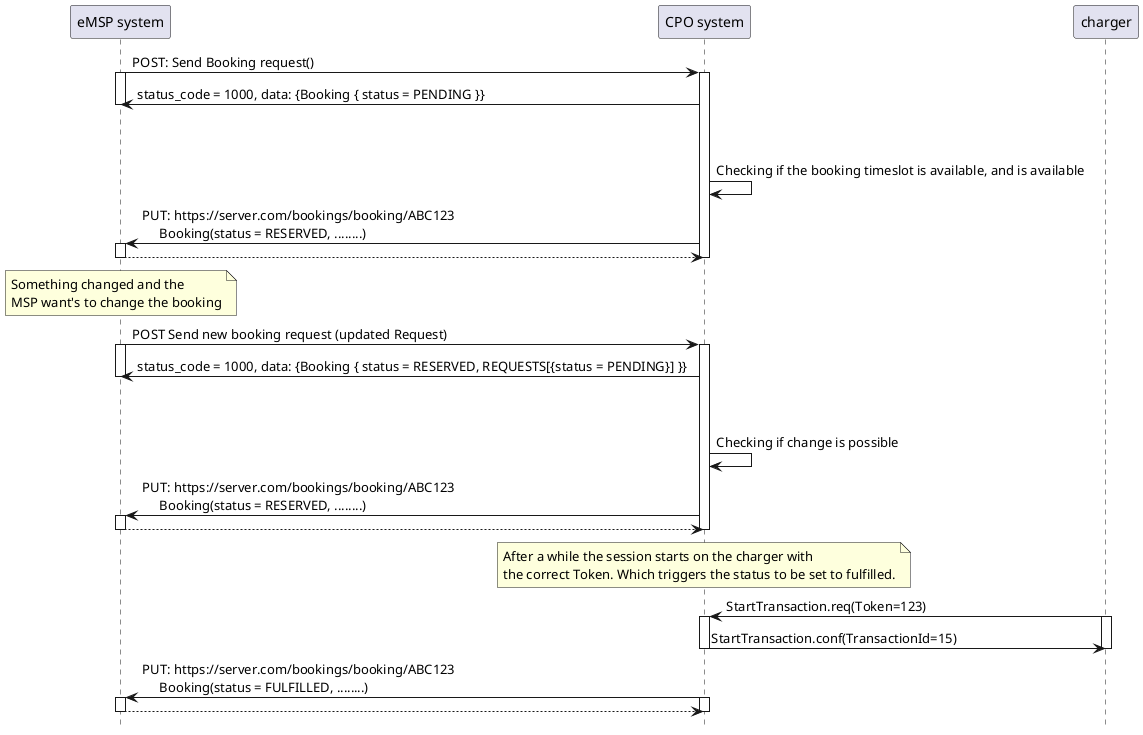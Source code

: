 @startuml
hide footbox
participant "eMSP system" as MSP
participant "CPO system" as CPO
participant charger as CP

MSP -> CPO : POST: Send Booking request()
activate MSP
activate CPO
CPO -> MSP : status_code = 1000, data: {Booking { status = PENDING }}
deactivate MSP
||45||
CPO -> CPO: Checking if the booking timeslot is available, and is available

CPO  ->  MSP:  PUT: https://server.com/bookings/booking/ABC123\n     Booking(status = RESERVED, ........)
activate MSP
MSP --> CPO:
deactivate MSP
deactivate CPO

note over MSP
 Something changed and the
 MSP want's to change the booking
end note

MSP -> CPO : POST Send new booking request (updated Request)
activate MSP
activate CPO
CPO -> MSP : status_code = 1000, data: {Booking { status = RESERVED, REQUESTS[{status = PENDING}] }}
deactivate MSP
||45||
CPO -> CPO: Checking if change is possible

CPO  ->  MSP:  PUT: https://server.com/bookings/booking/ABC123\n     Booking(status = RESERVED, ........)
activate MSP
MSP --> CPO:
deactivate MSP
deactivate CPO

note over CPO
 After a while the session starts on the charger with
 the correct Token. Which triggers the status to be set to fulfilled.
end note

CP -> CPO: StartTransaction.req(Token=123)
activate CP
activate CPO
CPO -> CP: StartTransaction.conf(TransactionId=15)
deactivate CP
deactivate CPO

CPO  ->  MSP:  PUT: https://server.com/bookings/booking/ABC123\n     Booking(status = FULFILLED, ........)
activate CPO
activate MSP
MSP --> CPO:
deactivate MSP
deactivate CPO

@enduml

